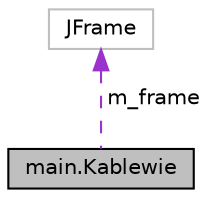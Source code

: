 digraph "main.Kablewie"
{
  edge [fontname="Helvetica",fontsize="10",labelfontname="Helvetica",labelfontsize="10"];
  node [fontname="Helvetica",fontsize="10",shape=record];
  Node1 [label="main.Kablewie",height=0.2,width=0.4,color="black", fillcolor="grey75", style="filled", fontcolor="black"];
  Node2 -> Node1 [dir="back",color="darkorchid3",fontsize="10",style="dashed",label=" m_frame" ,fontname="Helvetica"];
  Node2 [label="JFrame",height=0.2,width=0.4,color="grey75", fillcolor="white", style="filled"];
}
